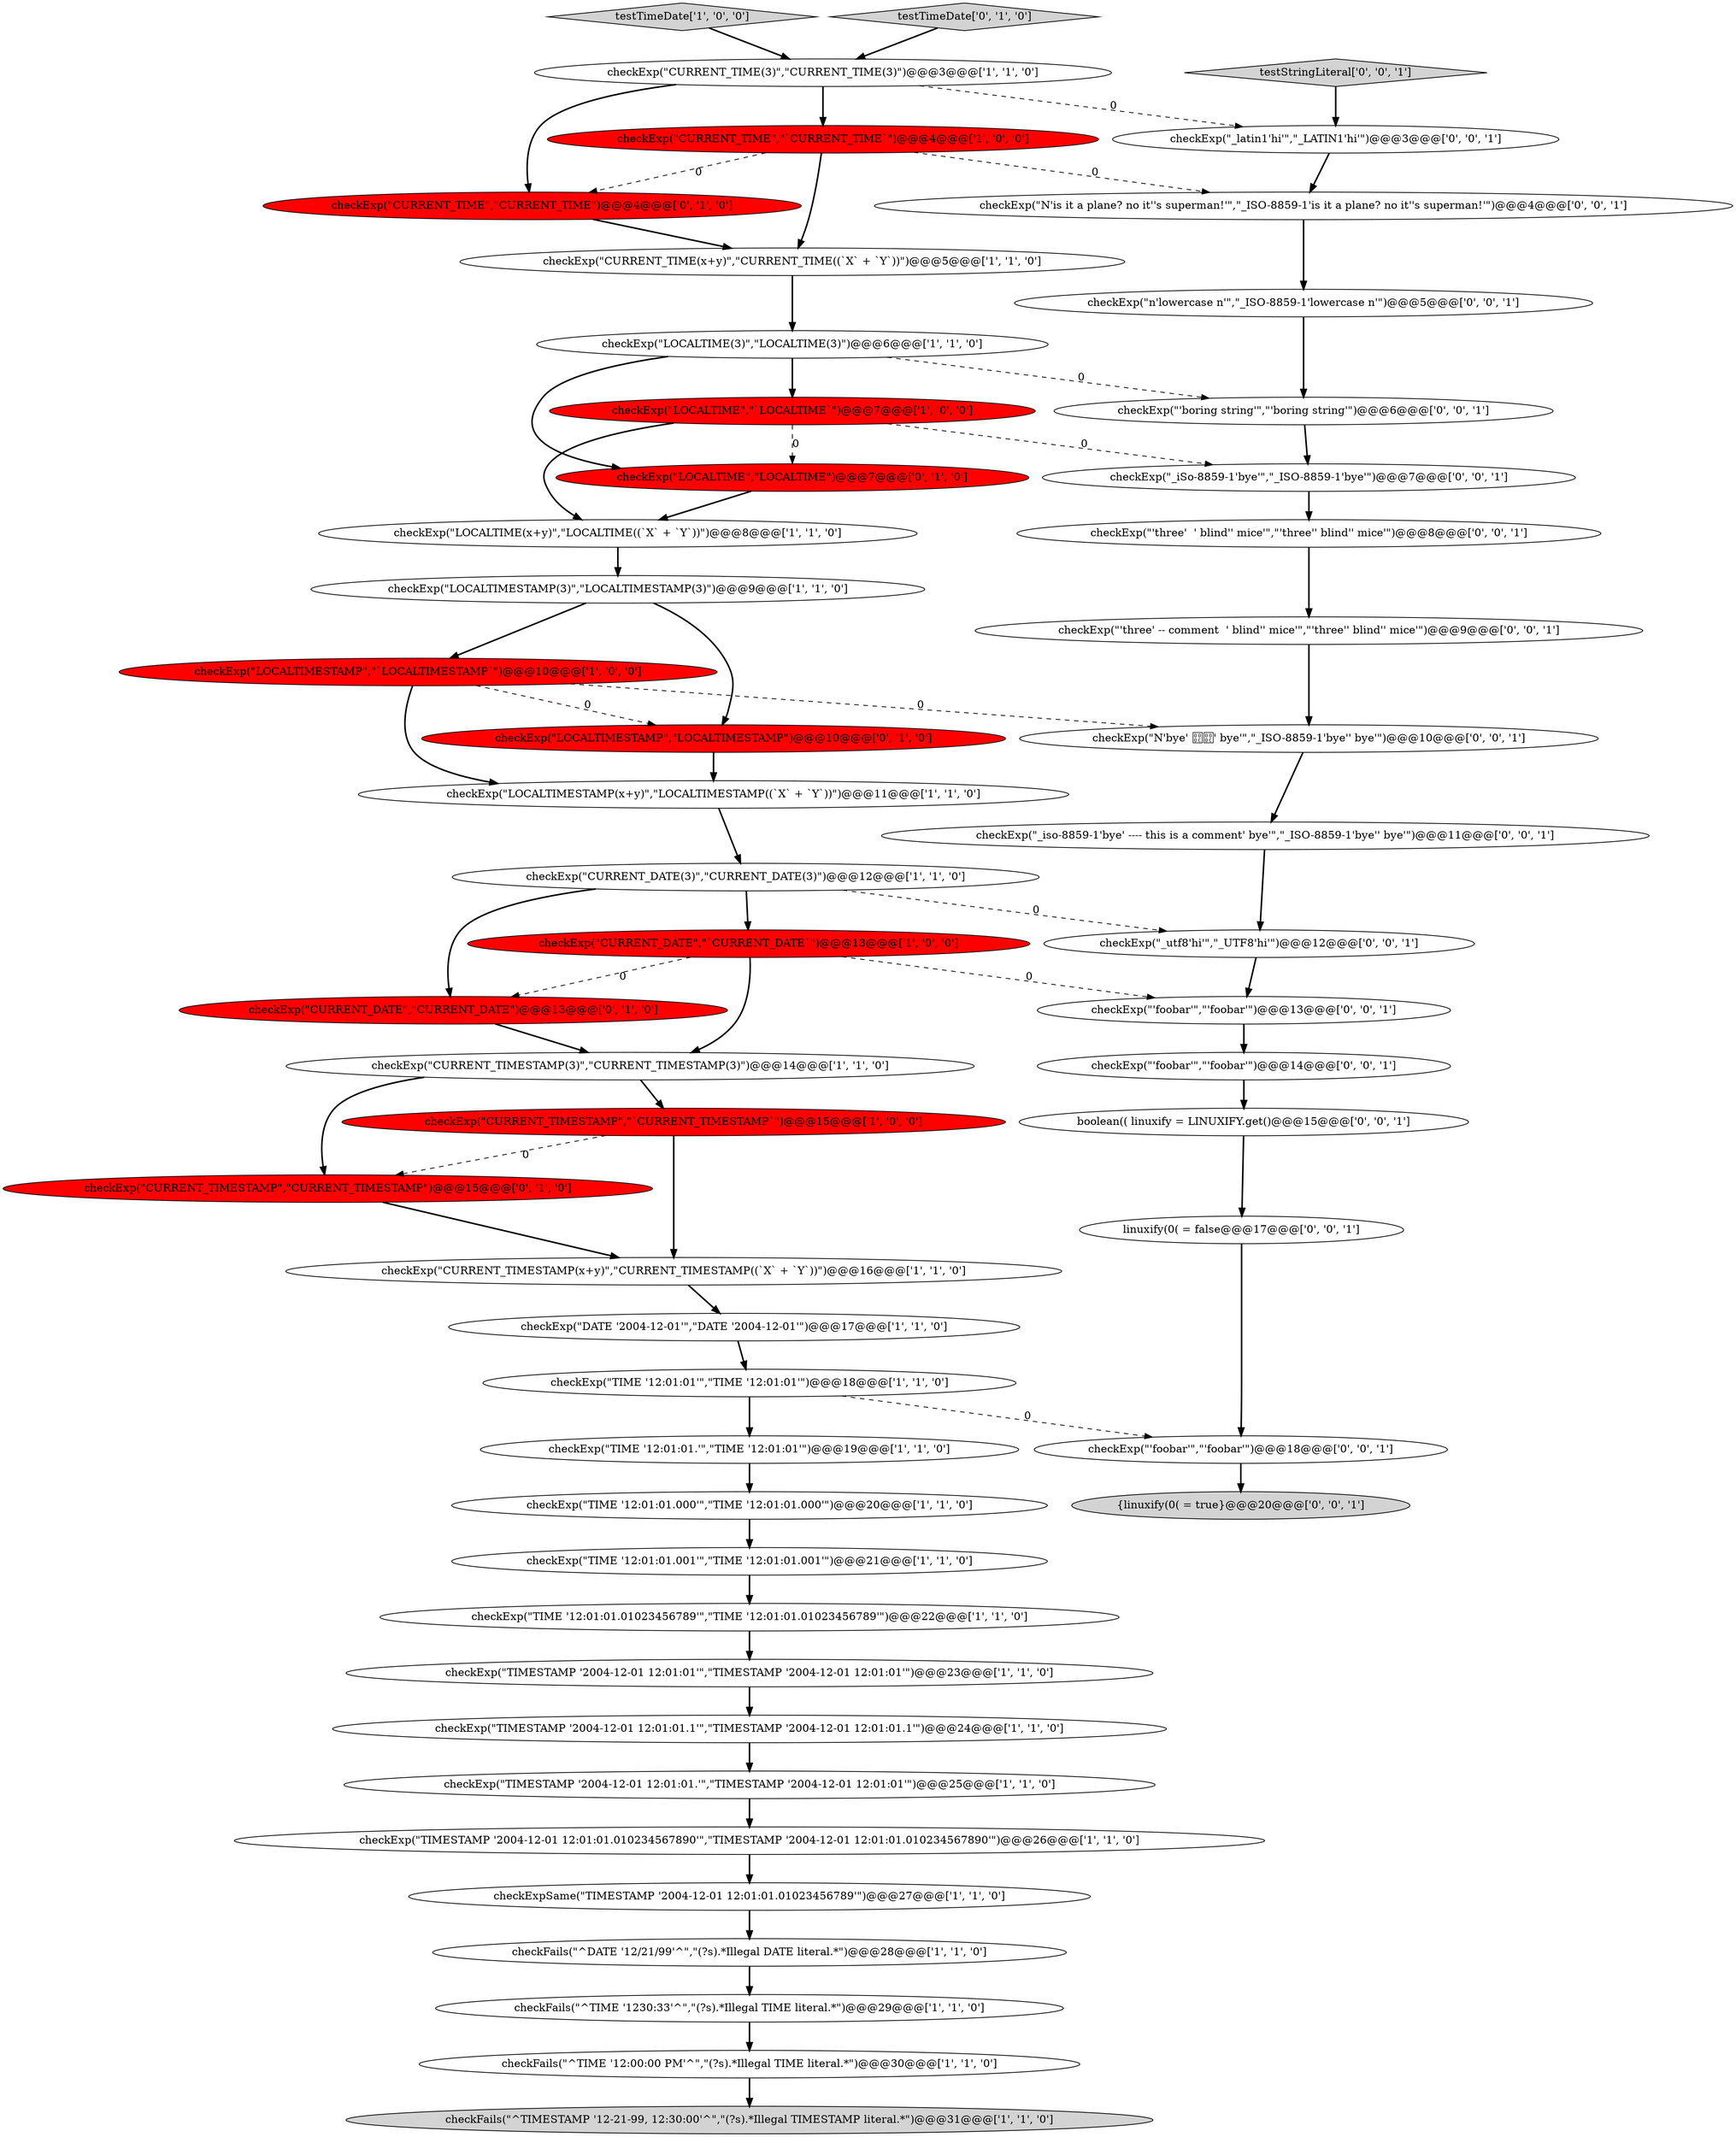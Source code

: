 digraph {
16 [style = filled, label = "checkExp(\"TIME '12:01:01.'\",\"TIME '12:01:01'\")@@@19@@@['1', '1', '0']", fillcolor = white, shape = ellipse image = "AAA0AAABBB1BBB"];
14 [style = filled, label = "checkExp(\"LOCALTIMESTAMP(3)\",\"LOCALTIMESTAMP(3)\")@@@9@@@['1', '1', '0']", fillcolor = white, shape = ellipse image = "AAA0AAABBB1BBB"];
29 [style = filled, label = "checkExp(\"TIME '12:01:01'\",\"TIME '12:01:01'\")@@@18@@@['1', '1', '0']", fillcolor = white, shape = ellipse image = "AAA0AAABBB1BBB"];
51 [style = filled, label = "checkExp(\"N'is it a plane? no it''s superman!'\",\"_ISO-8859-1'is it a plane? no it''s superman!'\")@@@4@@@['0', '0', '1']", fillcolor = white, shape = ellipse image = "AAA0AAABBB3BBB"];
10 [style = filled, label = "checkExp(\"CURRENT_TIMESTAMP(x+y)\",\"CURRENT_TIMESTAMP((`X` + `Y`))\")@@@16@@@['1', '1', '0']", fillcolor = white, shape = ellipse image = "AAA0AAABBB1BBB"];
18 [style = filled, label = "checkExp(\"TIMESTAMP '2004-12-01 12:01:01'\",\"TIMESTAMP '2004-12-01 12:01:01'\")@@@23@@@['1', '1', '0']", fillcolor = white, shape = ellipse image = "AAA0AAABBB1BBB"];
17 [style = filled, label = "checkExpSame(\"TIMESTAMP '2004-12-01 12:01:01.01023456789'\")@@@27@@@['1', '1', '0']", fillcolor = white, shape = ellipse image = "AAA0AAABBB1BBB"];
37 [style = filled, label = "testStringLiteral['0', '0', '1']", fillcolor = lightgray, shape = diamond image = "AAA0AAABBB3BBB"];
48 [style = filled, label = "checkExp(\"'boring string'\",\"'boring string'\")@@@6@@@['0', '0', '1']", fillcolor = white, shape = ellipse image = "AAA0AAABBB3BBB"];
27 [style = filled, label = "checkExp(\"TIME '12:01:01.000'\",\"TIME '12:01:01.000'\")@@@20@@@['1', '1', '0']", fillcolor = white, shape = ellipse image = "AAA0AAABBB1BBB"];
39 [style = filled, label = "{linuxify(0( = true}@@@20@@@['0', '0', '1']", fillcolor = lightgray, shape = ellipse image = "AAA0AAABBB3BBB"];
11 [style = filled, label = "checkExp(\"CURRENT_TIME(3)\",\"CURRENT_TIME(3)\")@@@3@@@['1', '1', '0']", fillcolor = white, shape = ellipse image = "AAA0AAABBB1BBB"];
24 [style = filled, label = "checkExp(\"CURRENT_DATE(3)\",\"CURRENT_DATE(3)\")@@@12@@@['1', '1', '0']", fillcolor = white, shape = ellipse image = "AAA0AAABBB1BBB"];
9 [style = filled, label = "testTimeDate['1', '0', '0']", fillcolor = lightgray, shape = diamond image = "AAA0AAABBB1BBB"];
50 [style = filled, label = "checkExp(\"'three'  ' blind'' mice'\",\"'three'' blind'' mice'\")@@@8@@@['0', '0', '1']", fillcolor = white, shape = ellipse image = "AAA0AAABBB3BBB"];
5 [style = filled, label = "checkExp(\"CURRENT_TIME(x+y)\",\"CURRENT_TIME((`X` + `Y`))\")@@@5@@@['1', '1', '0']", fillcolor = white, shape = ellipse image = "AAA0AAABBB1BBB"];
20 [style = filled, label = "checkExp(\"LOCALTIMESTAMP\",\"`LOCALTIMESTAMP`\")@@@10@@@['1', '0', '0']", fillcolor = red, shape = ellipse image = "AAA1AAABBB1BBB"];
42 [style = filled, label = "checkExp(\"N'bye' ' bye'\",\"_ISO-8859-1'bye'' bye'\")@@@10@@@['0', '0', '1']", fillcolor = white, shape = ellipse image = "AAA0AAABBB3BBB"];
19 [style = filled, label = "checkExp(\"TIME '12:01:01.001'\",\"TIME '12:01:01.001'\")@@@21@@@['1', '1', '0']", fillcolor = white, shape = ellipse image = "AAA0AAABBB1BBB"];
49 [style = filled, label = "checkExp(\"_utf8'hi'\",\"_UTF8'hi'\")@@@12@@@['0', '0', '1']", fillcolor = white, shape = ellipse image = "AAA0AAABBB3BBB"];
23 [style = filled, label = "checkFails(\"^TIMESTAMP '12-21-99, 12:30:00'^\",\"(?s).*Illegal TIMESTAMP literal.*\")@@@31@@@['1', '1', '0']", fillcolor = lightgray, shape = ellipse image = "AAA0AAABBB1BBB"];
31 [style = filled, label = "checkExp(\"LOCALTIMESTAMP\",\"LOCALTIMESTAMP\")@@@10@@@['0', '1', '0']", fillcolor = red, shape = ellipse image = "AAA1AAABBB2BBB"];
8 [style = filled, label = "checkExp(\"LOCALTIME\",\"`LOCALTIME`\")@@@7@@@['1', '0', '0']", fillcolor = red, shape = ellipse image = "AAA1AAABBB1BBB"];
45 [style = filled, label = "checkExp(\"'three' -- comment  ' blind'' mice'\",\"'three'' blind'' mice'\")@@@9@@@['0', '0', '1']", fillcolor = white, shape = ellipse image = "AAA0AAABBB3BBB"];
15 [style = filled, label = "checkExp(\"TIMESTAMP '2004-12-01 12:01:01.'\",\"TIMESTAMP '2004-12-01 12:01:01'\")@@@25@@@['1', '1', '0']", fillcolor = white, shape = ellipse image = "AAA0AAABBB1BBB"];
32 [style = filled, label = "checkExp(\"CURRENT_TIME\",\"CURRENT_TIME\")@@@4@@@['0', '1', '0']", fillcolor = red, shape = ellipse image = "AAA1AAABBB2BBB"];
22 [style = filled, label = "checkFails(\"^TIME '12:00:00 PM'^\",\"(?s).*Illegal TIME literal.*\")@@@30@@@['1', '1', '0']", fillcolor = white, shape = ellipse image = "AAA0AAABBB1BBB"];
13 [style = filled, label = "checkExp(\"CURRENT_TIMESTAMP(3)\",\"CURRENT_TIMESTAMP(3)\")@@@14@@@['1', '1', '0']", fillcolor = white, shape = ellipse image = "AAA0AAABBB1BBB"];
28 [style = filled, label = "checkExp(\"LOCALTIMESTAMP(x+y)\",\"LOCALTIMESTAMP((`X` + `Y`))\")@@@11@@@['1', '1', '0']", fillcolor = white, shape = ellipse image = "AAA0AAABBB1BBB"];
30 [style = filled, label = "checkExp(\"CURRENT_TIMESTAMP\",\"CURRENT_TIMESTAMP\")@@@15@@@['0', '1', '0']", fillcolor = red, shape = ellipse image = "AAA1AAABBB2BBB"];
35 [style = filled, label = "checkExp(\"CURRENT_DATE\",\"CURRENT_DATE\")@@@13@@@['0', '1', '0']", fillcolor = red, shape = ellipse image = "AAA1AAABBB2BBB"];
36 [style = filled, label = "checkExp(\"'foobar'\",\"'foobar'\")@@@18@@@['0', '0', '1']", fillcolor = white, shape = ellipse image = "AAA0AAABBB3BBB"];
12 [style = filled, label = "checkExp(\"TIMESTAMP '2004-12-01 12:01:01.010234567890'\",\"TIMESTAMP '2004-12-01 12:01:01.010234567890'\")@@@26@@@['1', '1', '0']", fillcolor = white, shape = ellipse image = "AAA0AAABBB1BBB"];
25 [style = filled, label = "checkExp(\"CURRENT_DATE\",\"`CURRENT_DATE`\")@@@13@@@['1', '0', '0']", fillcolor = red, shape = ellipse image = "AAA1AAABBB1BBB"];
33 [style = filled, label = "checkExp(\"LOCALTIME\",\"LOCALTIME\")@@@7@@@['0', '1', '0']", fillcolor = red, shape = ellipse image = "AAA1AAABBB2BBB"];
43 [style = filled, label = "boolean(( linuxify = LINUXIFY.get()@@@15@@@['0', '0', '1']", fillcolor = white, shape = ellipse image = "AAA0AAABBB3BBB"];
52 [style = filled, label = "linuxify(0( = false@@@17@@@['0', '0', '1']", fillcolor = white, shape = ellipse image = "AAA0AAABBB3BBB"];
38 [style = filled, label = "checkExp(\"_iSo-8859-1'bye'\",\"_ISO-8859-1'bye'\")@@@7@@@['0', '0', '1']", fillcolor = white, shape = ellipse image = "AAA0AAABBB3BBB"];
7 [style = filled, label = "checkExp(\"DATE '2004-12-01'\",\"DATE '2004-12-01'\")@@@17@@@['1', '1', '0']", fillcolor = white, shape = ellipse image = "AAA0AAABBB1BBB"];
47 [style = filled, label = "checkExp(\"_latin1'hi'\",\"_LATIN1'hi'\")@@@3@@@['0', '0', '1']", fillcolor = white, shape = ellipse image = "AAA0AAABBB3BBB"];
21 [style = filled, label = "checkExp(\"TIME '12:01:01.01023456789'\",\"TIME '12:01:01.01023456789'\")@@@22@@@['1', '1', '0']", fillcolor = white, shape = ellipse image = "AAA0AAABBB1BBB"];
46 [style = filled, label = "checkExp(\"'foobar'\",\"'foobar'\")@@@14@@@['0', '0', '1']", fillcolor = white, shape = ellipse image = "AAA0AAABBB3BBB"];
4 [style = filled, label = "checkFails(\"^DATE '12/21/99'^\",\"(?s).*Illegal DATE literal.*\")@@@28@@@['1', '1', '0']", fillcolor = white, shape = ellipse image = "AAA0AAABBB1BBB"];
3 [style = filled, label = "checkExp(\"CURRENT_TIMESTAMP\",\"`CURRENT_TIMESTAMP`\")@@@15@@@['1', '0', '0']", fillcolor = red, shape = ellipse image = "AAA1AAABBB1BBB"];
26 [style = filled, label = "checkExp(\"LOCALTIME(x+y)\",\"LOCALTIME((`X` + `Y`))\")@@@8@@@['1', '1', '0']", fillcolor = white, shape = ellipse image = "AAA0AAABBB1BBB"];
6 [style = filled, label = "checkExp(\"CURRENT_TIME\",\"`CURRENT_TIME`\")@@@4@@@['1', '0', '0']", fillcolor = red, shape = ellipse image = "AAA1AAABBB1BBB"];
2 [style = filled, label = "checkExp(\"TIMESTAMP '2004-12-01 12:01:01.1'\",\"TIMESTAMP '2004-12-01 12:01:01.1'\")@@@24@@@['1', '1', '0']", fillcolor = white, shape = ellipse image = "AAA0AAABBB1BBB"];
41 [style = filled, label = "checkExp(\"'foobar'\",\"'foobar'\")@@@13@@@['0', '0', '1']", fillcolor = white, shape = ellipse image = "AAA0AAABBB3BBB"];
0 [style = filled, label = "checkFails(\"^TIME '1230:33'^\",\"(?s).*Illegal TIME literal.*\")@@@29@@@['1', '1', '0']", fillcolor = white, shape = ellipse image = "AAA0AAABBB1BBB"];
44 [style = filled, label = "checkExp(\"_iso-8859-1'bye' ---- this is a comment' bye'\",\"_ISO-8859-1'bye'' bye'\")@@@11@@@['0', '0', '1']", fillcolor = white, shape = ellipse image = "AAA0AAABBB3BBB"];
34 [style = filled, label = "testTimeDate['0', '1', '0']", fillcolor = lightgray, shape = diamond image = "AAA0AAABBB2BBB"];
1 [style = filled, label = "checkExp(\"LOCALTIME(3)\",\"LOCALTIME(3)\")@@@6@@@['1', '1', '0']", fillcolor = white, shape = ellipse image = "AAA0AAABBB1BBB"];
40 [style = filled, label = "checkExp(\"n'lowercase n'\",\"_ISO-8859-1'lowercase n'\")@@@5@@@['0', '0', '1']", fillcolor = white, shape = ellipse image = "AAA0AAABBB3BBB"];
32->5 [style = bold, label=""];
29->36 [style = dashed, label="0"];
3->30 [style = dashed, label="0"];
1->8 [style = bold, label=""];
9->11 [style = bold, label=""];
16->27 [style = bold, label=""];
40->48 [style = bold, label=""];
1->48 [style = dashed, label="0"];
46->43 [style = bold, label=""];
25->13 [style = bold, label=""];
24->35 [style = bold, label=""];
8->33 [style = dashed, label="0"];
6->32 [style = dashed, label="0"];
11->6 [style = bold, label=""];
20->28 [style = bold, label=""];
12->17 [style = bold, label=""];
20->31 [style = dashed, label="0"];
26->14 [style = bold, label=""];
6->51 [style = dashed, label="0"];
8->26 [style = bold, label=""];
11->32 [style = bold, label=""];
13->30 [style = bold, label=""];
44->49 [style = bold, label=""];
43->52 [style = bold, label=""];
18->2 [style = bold, label=""];
25->35 [style = dashed, label="0"];
10->7 [style = bold, label=""];
22->23 [style = bold, label=""];
21->18 [style = bold, label=""];
34->11 [style = bold, label=""];
36->39 [style = bold, label=""];
25->41 [style = dashed, label="0"];
4->0 [style = bold, label=""];
33->26 [style = bold, label=""];
38->50 [style = bold, label=""];
3->10 [style = bold, label=""];
5->1 [style = bold, label=""];
6->5 [style = bold, label=""];
51->40 [style = bold, label=""];
1->33 [style = bold, label=""];
42->44 [style = bold, label=""];
11->47 [style = dashed, label="0"];
48->38 [style = bold, label=""];
20->42 [style = dashed, label="0"];
13->3 [style = bold, label=""];
8->38 [style = dashed, label="0"];
24->25 [style = bold, label=""];
0->22 [style = bold, label=""];
2->15 [style = bold, label=""];
14->31 [style = bold, label=""];
47->51 [style = bold, label=""];
50->45 [style = bold, label=""];
30->10 [style = bold, label=""];
45->42 [style = bold, label=""];
49->41 [style = bold, label=""];
28->24 [style = bold, label=""];
24->49 [style = dashed, label="0"];
41->46 [style = bold, label=""];
15->12 [style = bold, label=""];
27->19 [style = bold, label=""];
52->36 [style = bold, label=""];
31->28 [style = bold, label=""];
35->13 [style = bold, label=""];
29->16 [style = bold, label=""];
17->4 [style = bold, label=""];
14->20 [style = bold, label=""];
37->47 [style = bold, label=""];
7->29 [style = bold, label=""];
19->21 [style = bold, label=""];
}

